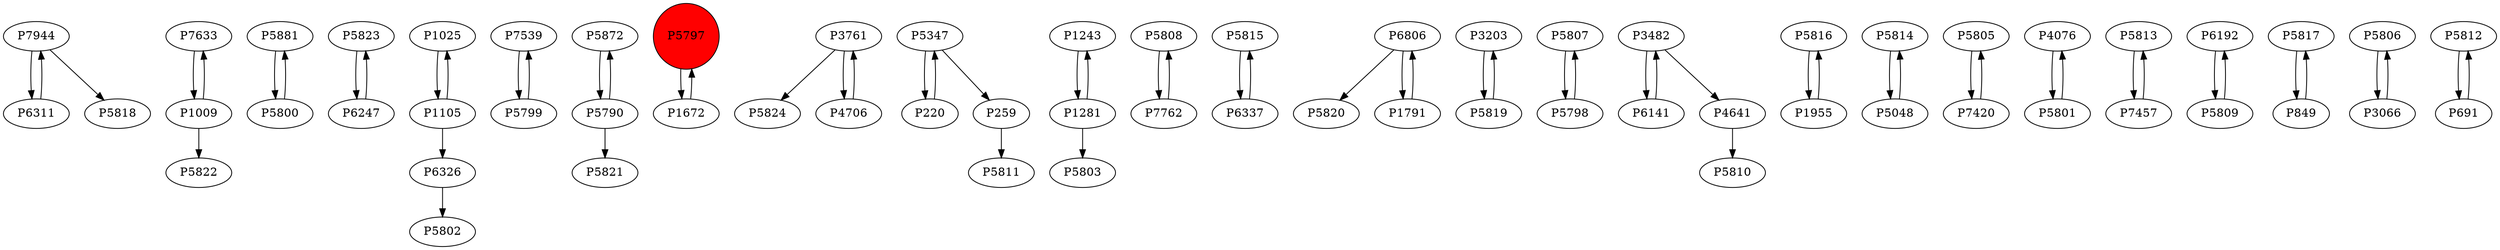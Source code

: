 digraph {
	P7944 -> P6311
	P7633 -> P1009
	P5881 -> P5800
	P1009 -> P7633
	P5823 -> P6247
	P1025 -> P1105
	P7539 -> P5799
	P5872 -> P5790
	P1009 -> P5822
	P5797 -> P1672
	P3761 -> P5824
	P5347 -> P220
	P1243 -> P1281
	P7944 -> P5818
	P5808 -> P7762
	P5815 -> P6337
	P6806 -> P5820
	P5799 -> P7539
	P3203 -> P5819
	P1105 -> P6326
	P5807 -> P5798
	P1791 -> P6806
	P4641 -> P5810
	P5816 -> P1955
	P5814 -> P5048
	P1281 -> P5803
	P5805 -> P7420
	P4076 -> P5801
	P220 -> P5347
	P5813 -> P7457
	P6141 -> P3482
	P6806 -> P1791
	P6192 -> P5809
	P5819 -> P3203
	P7457 -> P5813
	P5817 -> P849
	P3482 -> P6141
	P5347 -> P259
	P5798 -> P5807
	P1672 -> P5797
	P5806 -> P3066
	P5812 -> P691
	P691 -> P5812
	P5048 -> P5814
	P6311 -> P7944
	P5809 -> P6192
	P6326 -> P5802
	P7762 -> P5808
	P4706 -> P3761
	P1281 -> P1243
	P259 -> P5811
	P6247 -> P5823
	P5800 -> P5881
	P5790 -> P5872
	P3482 -> P4641
	P1955 -> P5816
	P5801 -> P4076
	P3066 -> P5806
	P849 -> P5817
	P3761 -> P4706
	P5790 -> P5821
	P7420 -> P5805
	P1105 -> P1025
	P6337 -> P5815
	P5797 [shape=circle]
	P5797 [style=filled]
	P5797 [fillcolor=red]
}